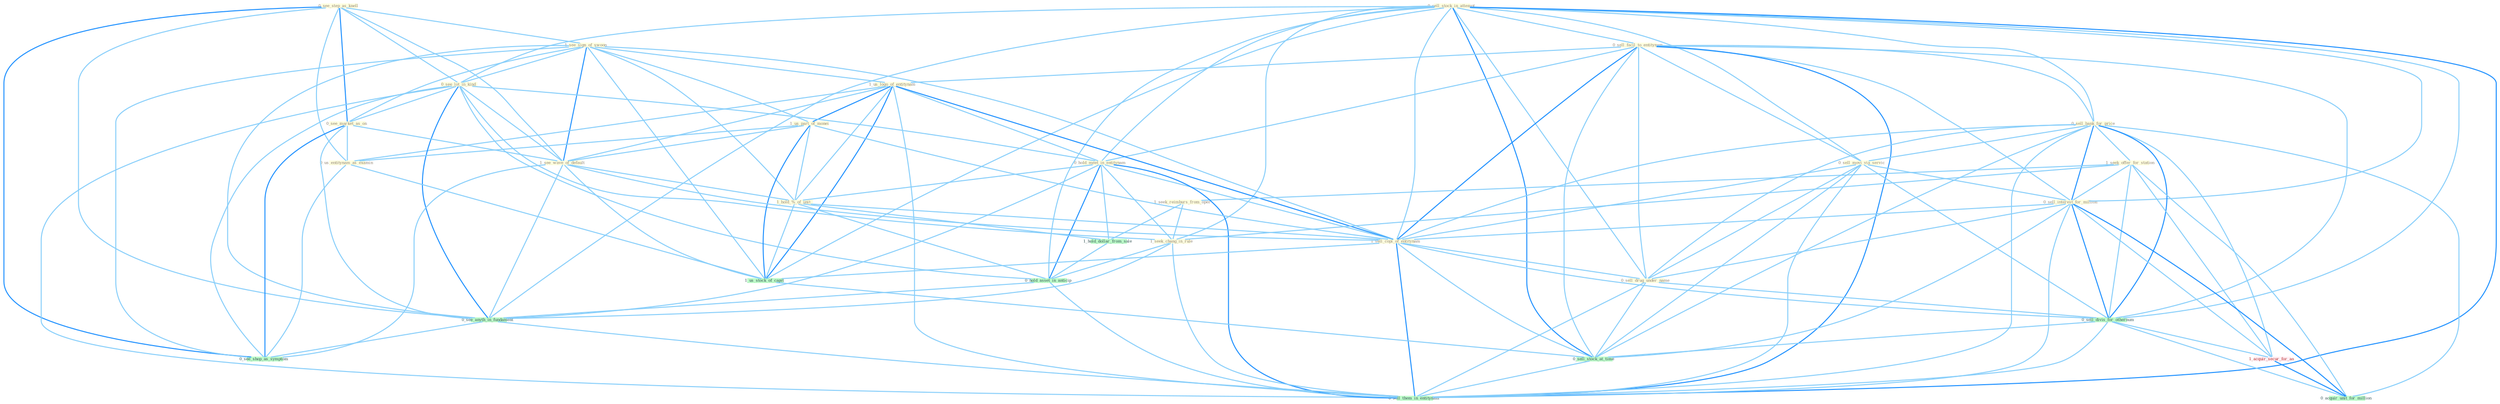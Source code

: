 Graph G{ 
    node
    [shape=polygon,style=filled,width=.5,height=.06,color="#BDFCC9",fixedsize=true,fontsize=4,
    fontcolor="#2f4f4f"];
    {node
    [color="#ffffe0", fontcolor="#8b7d6b"] "0_see_step_as_knell " "0_sell_stock_in_attempt " "0_sell_facil_to_entitynam " "1_see_sign_of_swoon " "1_us_logo_of_entitynam " "0_sell_bank_for_price " "0_see_lot_in_kind " "1_seek_offer_for_station " "0_see_market_as_on " "0_sell_movi_via_servic " "0_hold_meet_in_entitynam " "1_us_part_of_monei " "0_us_entitynam_as_examin " "1_seek_reimburs_from_oper " "1_see_wave_of_default " "0_sell_interest_for_million " "1_hold_%_of_unit " "1_sell_copi_of_entitynam " "1_seek_chang_in_rule " "0_sell_drug_under_name "}
{node [color="#fff0f5", fontcolor="#b22222"] "1_acquir_secur_for_an "}
edge [color="#B0E2FF"];

	"0_see_step_as_knell " -- "1_see_sign_of_swoon " [w="1", color="#87cefa" ];
	"0_see_step_as_knell " -- "0_see_lot_in_kind " [w="1", color="#87cefa" ];
	"0_see_step_as_knell " -- "0_see_market_as_on " [w="2", color="#1e90ff" , len=0.8];
	"0_see_step_as_knell " -- "0_us_entitynam_as_examin " [w="1", color="#87cefa" ];
	"0_see_step_as_knell " -- "1_see_wave_of_default " [w="1", color="#87cefa" ];
	"0_see_step_as_knell " -- "0_see_anyth_in_fundament " [w="1", color="#87cefa" ];
	"0_see_step_as_knell " -- "0_see_shop_as_symptom " [w="2", color="#1e90ff" , len=0.8];
	"0_sell_stock_in_attempt " -- "0_sell_facil_to_entitynam " [w="1", color="#87cefa" ];
	"0_sell_stock_in_attempt " -- "0_sell_bank_for_price " [w="1", color="#87cefa" ];
	"0_sell_stock_in_attempt " -- "0_see_lot_in_kind " [w="1", color="#87cefa" ];
	"0_sell_stock_in_attempt " -- "0_sell_movi_via_servic " [w="1", color="#87cefa" ];
	"0_sell_stock_in_attempt " -- "0_hold_meet_in_entitynam " [w="1", color="#87cefa" ];
	"0_sell_stock_in_attempt " -- "0_sell_interest_for_million " [w="1", color="#87cefa" ];
	"0_sell_stock_in_attempt " -- "1_sell_copi_of_entitynam " [w="1", color="#87cefa" ];
	"0_sell_stock_in_attempt " -- "1_seek_chang_in_rule " [w="1", color="#87cefa" ];
	"0_sell_stock_in_attempt " -- "0_sell_drug_under_name " [w="1", color="#87cefa" ];
	"0_sell_stock_in_attempt " -- "0_sell_divis_for_othernum " [w="1", color="#87cefa" ];
	"0_sell_stock_in_attempt " -- "1_us_stock_of_capit " [w="1", color="#87cefa" ];
	"0_sell_stock_in_attempt " -- "0_hold_asset_in_anticip " [w="1", color="#87cefa" ];
	"0_sell_stock_in_attempt " -- "0_sell_stock_at_time " [w="2", color="#1e90ff" , len=0.8];
	"0_sell_stock_in_attempt " -- "0_see_anyth_in_fundament " [w="1", color="#87cefa" ];
	"0_sell_stock_in_attempt " -- "0_sell_them_in_entitynam " [w="2", color="#1e90ff" , len=0.8];
	"0_sell_facil_to_entitynam " -- "1_us_logo_of_entitynam " [w="1", color="#87cefa" ];
	"0_sell_facil_to_entitynam " -- "0_sell_bank_for_price " [w="1", color="#87cefa" ];
	"0_sell_facil_to_entitynam " -- "0_sell_movi_via_servic " [w="1", color="#87cefa" ];
	"0_sell_facil_to_entitynam " -- "0_hold_meet_in_entitynam " [w="1", color="#87cefa" ];
	"0_sell_facil_to_entitynam " -- "0_sell_interest_for_million " [w="1", color="#87cefa" ];
	"0_sell_facil_to_entitynam " -- "1_sell_copi_of_entitynam " [w="2", color="#1e90ff" , len=0.8];
	"0_sell_facil_to_entitynam " -- "0_sell_drug_under_name " [w="1", color="#87cefa" ];
	"0_sell_facil_to_entitynam " -- "0_sell_divis_for_othernum " [w="1", color="#87cefa" ];
	"0_sell_facil_to_entitynam " -- "0_sell_stock_at_time " [w="1", color="#87cefa" ];
	"0_sell_facil_to_entitynam " -- "0_sell_them_in_entitynam " [w="2", color="#1e90ff" , len=0.8];
	"1_see_sign_of_swoon " -- "1_us_logo_of_entitynam " [w="1", color="#87cefa" ];
	"1_see_sign_of_swoon " -- "0_see_lot_in_kind " [w="1", color="#87cefa" ];
	"1_see_sign_of_swoon " -- "0_see_market_as_on " [w="1", color="#87cefa" ];
	"1_see_sign_of_swoon " -- "1_us_part_of_monei " [w="1", color="#87cefa" ];
	"1_see_sign_of_swoon " -- "1_see_wave_of_default " [w="2", color="#1e90ff" , len=0.8];
	"1_see_sign_of_swoon " -- "1_hold_%_of_unit " [w="1", color="#87cefa" ];
	"1_see_sign_of_swoon " -- "1_sell_copi_of_entitynam " [w="1", color="#87cefa" ];
	"1_see_sign_of_swoon " -- "1_us_stock_of_capit " [w="1", color="#87cefa" ];
	"1_see_sign_of_swoon " -- "0_see_anyth_in_fundament " [w="1", color="#87cefa" ];
	"1_see_sign_of_swoon " -- "0_see_shop_as_symptom " [w="1", color="#87cefa" ];
	"1_us_logo_of_entitynam " -- "0_hold_meet_in_entitynam " [w="1", color="#87cefa" ];
	"1_us_logo_of_entitynam " -- "1_us_part_of_monei " [w="2", color="#1e90ff" , len=0.8];
	"1_us_logo_of_entitynam " -- "0_us_entitynam_as_examin " [w="1", color="#87cefa" ];
	"1_us_logo_of_entitynam " -- "1_see_wave_of_default " [w="1", color="#87cefa" ];
	"1_us_logo_of_entitynam " -- "1_hold_%_of_unit " [w="1", color="#87cefa" ];
	"1_us_logo_of_entitynam " -- "1_sell_copi_of_entitynam " [w="2", color="#1e90ff" , len=0.8];
	"1_us_logo_of_entitynam " -- "1_us_stock_of_capit " [w="2", color="#1e90ff" , len=0.8];
	"1_us_logo_of_entitynam " -- "0_sell_them_in_entitynam " [w="1", color="#87cefa" ];
	"0_sell_bank_for_price " -- "1_seek_offer_for_station " [w="1", color="#87cefa" ];
	"0_sell_bank_for_price " -- "0_sell_movi_via_servic " [w="1", color="#87cefa" ];
	"0_sell_bank_for_price " -- "0_sell_interest_for_million " [w="2", color="#1e90ff" , len=0.8];
	"0_sell_bank_for_price " -- "1_sell_copi_of_entitynam " [w="1", color="#87cefa" ];
	"0_sell_bank_for_price " -- "0_sell_drug_under_name " [w="1", color="#87cefa" ];
	"0_sell_bank_for_price " -- "0_sell_divis_for_othernum " [w="2", color="#1e90ff" , len=0.8];
	"0_sell_bank_for_price " -- "1_acquir_secur_for_an " [w="1", color="#87cefa" ];
	"0_sell_bank_for_price " -- "0_sell_stock_at_time " [w="1", color="#87cefa" ];
	"0_sell_bank_for_price " -- "0_acquir_unit_for_million " [w="1", color="#87cefa" ];
	"0_sell_bank_for_price " -- "0_sell_them_in_entitynam " [w="1", color="#87cefa" ];
	"0_see_lot_in_kind " -- "0_see_market_as_on " [w="1", color="#87cefa" ];
	"0_see_lot_in_kind " -- "0_hold_meet_in_entitynam " [w="1", color="#87cefa" ];
	"0_see_lot_in_kind " -- "1_see_wave_of_default " [w="1", color="#87cefa" ];
	"0_see_lot_in_kind " -- "1_seek_chang_in_rule " [w="1", color="#87cefa" ];
	"0_see_lot_in_kind " -- "0_hold_asset_in_anticip " [w="1", color="#87cefa" ];
	"0_see_lot_in_kind " -- "0_see_anyth_in_fundament " [w="2", color="#1e90ff" , len=0.8];
	"0_see_lot_in_kind " -- "0_see_shop_as_symptom " [w="1", color="#87cefa" ];
	"0_see_lot_in_kind " -- "0_sell_them_in_entitynam " [w="1", color="#87cefa" ];
	"1_seek_offer_for_station " -- "1_seek_reimburs_from_oper " [w="1", color="#87cefa" ];
	"1_seek_offer_for_station " -- "0_sell_interest_for_million " [w="1", color="#87cefa" ];
	"1_seek_offer_for_station " -- "1_seek_chang_in_rule " [w="1", color="#87cefa" ];
	"1_seek_offer_for_station " -- "0_sell_divis_for_othernum " [w="1", color="#87cefa" ];
	"1_seek_offer_for_station " -- "1_acquir_secur_for_an " [w="1", color="#87cefa" ];
	"1_seek_offer_for_station " -- "0_acquir_unit_for_million " [w="1", color="#87cefa" ];
	"0_see_market_as_on " -- "0_us_entitynam_as_examin " [w="1", color="#87cefa" ];
	"0_see_market_as_on " -- "1_see_wave_of_default " [w="1", color="#87cefa" ];
	"0_see_market_as_on " -- "0_see_anyth_in_fundament " [w="1", color="#87cefa" ];
	"0_see_market_as_on " -- "0_see_shop_as_symptom " [w="2", color="#1e90ff" , len=0.8];
	"0_sell_movi_via_servic " -- "0_sell_interest_for_million " [w="1", color="#87cefa" ];
	"0_sell_movi_via_servic " -- "1_sell_copi_of_entitynam " [w="1", color="#87cefa" ];
	"0_sell_movi_via_servic " -- "0_sell_drug_under_name " [w="1", color="#87cefa" ];
	"0_sell_movi_via_servic " -- "0_sell_divis_for_othernum " [w="1", color="#87cefa" ];
	"0_sell_movi_via_servic " -- "0_sell_stock_at_time " [w="1", color="#87cefa" ];
	"0_sell_movi_via_servic " -- "0_sell_them_in_entitynam " [w="1", color="#87cefa" ];
	"0_hold_meet_in_entitynam " -- "1_hold_%_of_unit " [w="1", color="#87cefa" ];
	"0_hold_meet_in_entitynam " -- "1_sell_copi_of_entitynam " [w="1", color="#87cefa" ];
	"0_hold_meet_in_entitynam " -- "1_seek_chang_in_rule " [w="1", color="#87cefa" ];
	"0_hold_meet_in_entitynam " -- "1_hold_dollar_from_sale " [w="1", color="#87cefa" ];
	"0_hold_meet_in_entitynam " -- "0_hold_asset_in_anticip " [w="2", color="#1e90ff" , len=0.8];
	"0_hold_meet_in_entitynam " -- "0_see_anyth_in_fundament " [w="1", color="#87cefa" ];
	"0_hold_meet_in_entitynam " -- "0_sell_them_in_entitynam " [w="2", color="#1e90ff" , len=0.8];
	"1_us_part_of_monei " -- "0_us_entitynam_as_examin " [w="1", color="#87cefa" ];
	"1_us_part_of_monei " -- "1_see_wave_of_default " [w="1", color="#87cefa" ];
	"1_us_part_of_monei " -- "1_hold_%_of_unit " [w="1", color="#87cefa" ];
	"1_us_part_of_monei " -- "1_sell_copi_of_entitynam " [w="1", color="#87cefa" ];
	"1_us_part_of_monei " -- "1_us_stock_of_capit " [w="2", color="#1e90ff" , len=0.8];
	"0_us_entitynam_as_examin " -- "1_us_stock_of_capit " [w="1", color="#87cefa" ];
	"0_us_entitynam_as_examin " -- "0_see_shop_as_symptom " [w="1", color="#87cefa" ];
	"1_seek_reimburs_from_oper " -- "1_seek_chang_in_rule " [w="1", color="#87cefa" ];
	"1_seek_reimburs_from_oper " -- "1_hold_dollar_from_sale " [w="1", color="#87cefa" ];
	"1_see_wave_of_default " -- "1_hold_%_of_unit " [w="1", color="#87cefa" ];
	"1_see_wave_of_default " -- "1_sell_copi_of_entitynam " [w="1", color="#87cefa" ];
	"1_see_wave_of_default " -- "1_us_stock_of_capit " [w="1", color="#87cefa" ];
	"1_see_wave_of_default " -- "0_see_anyth_in_fundament " [w="1", color="#87cefa" ];
	"1_see_wave_of_default " -- "0_see_shop_as_symptom " [w="1", color="#87cefa" ];
	"0_sell_interest_for_million " -- "1_sell_copi_of_entitynam " [w="1", color="#87cefa" ];
	"0_sell_interest_for_million " -- "0_sell_drug_under_name " [w="1", color="#87cefa" ];
	"0_sell_interest_for_million " -- "0_sell_divis_for_othernum " [w="2", color="#1e90ff" , len=0.8];
	"0_sell_interest_for_million " -- "1_acquir_secur_for_an " [w="1", color="#87cefa" ];
	"0_sell_interest_for_million " -- "0_sell_stock_at_time " [w="1", color="#87cefa" ];
	"0_sell_interest_for_million " -- "0_acquir_unit_for_million " [w="2", color="#1e90ff" , len=0.8];
	"0_sell_interest_for_million " -- "0_sell_them_in_entitynam " [w="1", color="#87cefa" ];
	"1_hold_%_of_unit " -- "1_sell_copi_of_entitynam " [w="1", color="#87cefa" ];
	"1_hold_%_of_unit " -- "1_us_stock_of_capit " [w="1", color="#87cefa" ];
	"1_hold_%_of_unit " -- "1_hold_dollar_from_sale " [w="1", color="#87cefa" ];
	"1_hold_%_of_unit " -- "0_hold_asset_in_anticip " [w="1", color="#87cefa" ];
	"1_sell_copi_of_entitynam " -- "0_sell_drug_under_name " [w="1", color="#87cefa" ];
	"1_sell_copi_of_entitynam " -- "0_sell_divis_for_othernum " [w="1", color="#87cefa" ];
	"1_sell_copi_of_entitynam " -- "1_us_stock_of_capit " [w="1", color="#87cefa" ];
	"1_sell_copi_of_entitynam " -- "0_sell_stock_at_time " [w="1", color="#87cefa" ];
	"1_sell_copi_of_entitynam " -- "0_sell_them_in_entitynam " [w="2", color="#1e90ff" , len=0.8];
	"1_seek_chang_in_rule " -- "0_hold_asset_in_anticip " [w="1", color="#87cefa" ];
	"1_seek_chang_in_rule " -- "0_see_anyth_in_fundament " [w="1", color="#87cefa" ];
	"1_seek_chang_in_rule " -- "0_sell_them_in_entitynam " [w="1", color="#87cefa" ];
	"0_sell_drug_under_name " -- "0_sell_divis_for_othernum " [w="1", color="#87cefa" ];
	"0_sell_drug_under_name " -- "0_sell_stock_at_time " [w="1", color="#87cefa" ];
	"0_sell_drug_under_name " -- "0_sell_them_in_entitynam " [w="1", color="#87cefa" ];
	"0_sell_divis_for_othernum " -- "1_acquir_secur_for_an " [w="1", color="#87cefa" ];
	"0_sell_divis_for_othernum " -- "0_sell_stock_at_time " [w="1", color="#87cefa" ];
	"0_sell_divis_for_othernum " -- "0_acquir_unit_for_million " [w="1", color="#87cefa" ];
	"0_sell_divis_for_othernum " -- "0_sell_them_in_entitynam " [w="1", color="#87cefa" ];
	"1_acquir_secur_for_an " -- "0_acquir_unit_for_million " [w="2", color="#1e90ff" , len=0.8];
	"1_us_stock_of_capit " -- "0_sell_stock_at_time " [w="1", color="#87cefa" ];
	"1_hold_dollar_from_sale " -- "0_hold_asset_in_anticip " [w="1", color="#87cefa" ];
	"0_hold_asset_in_anticip " -- "0_see_anyth_in_fundament " [w="1", color="#87cefa" ];
	"0_hold_asset_in_anticip " -- "0_sell_them_in_entitynam " [w="1", color="#87cefa" ];
	"0_sell_stock_at_time " -- "0_sell_them_in_entitynam " [w="1", color="#87cefa" ];
	"0_see_anyth_in_fundament " -- "0_see_shop_as_symptom " [w="1", color="#87cefa" ];
	"0_see_anyth_in_fundament " -- "0_sell_them_in_entitynam " [w="1", color="#87cefa" ];
}